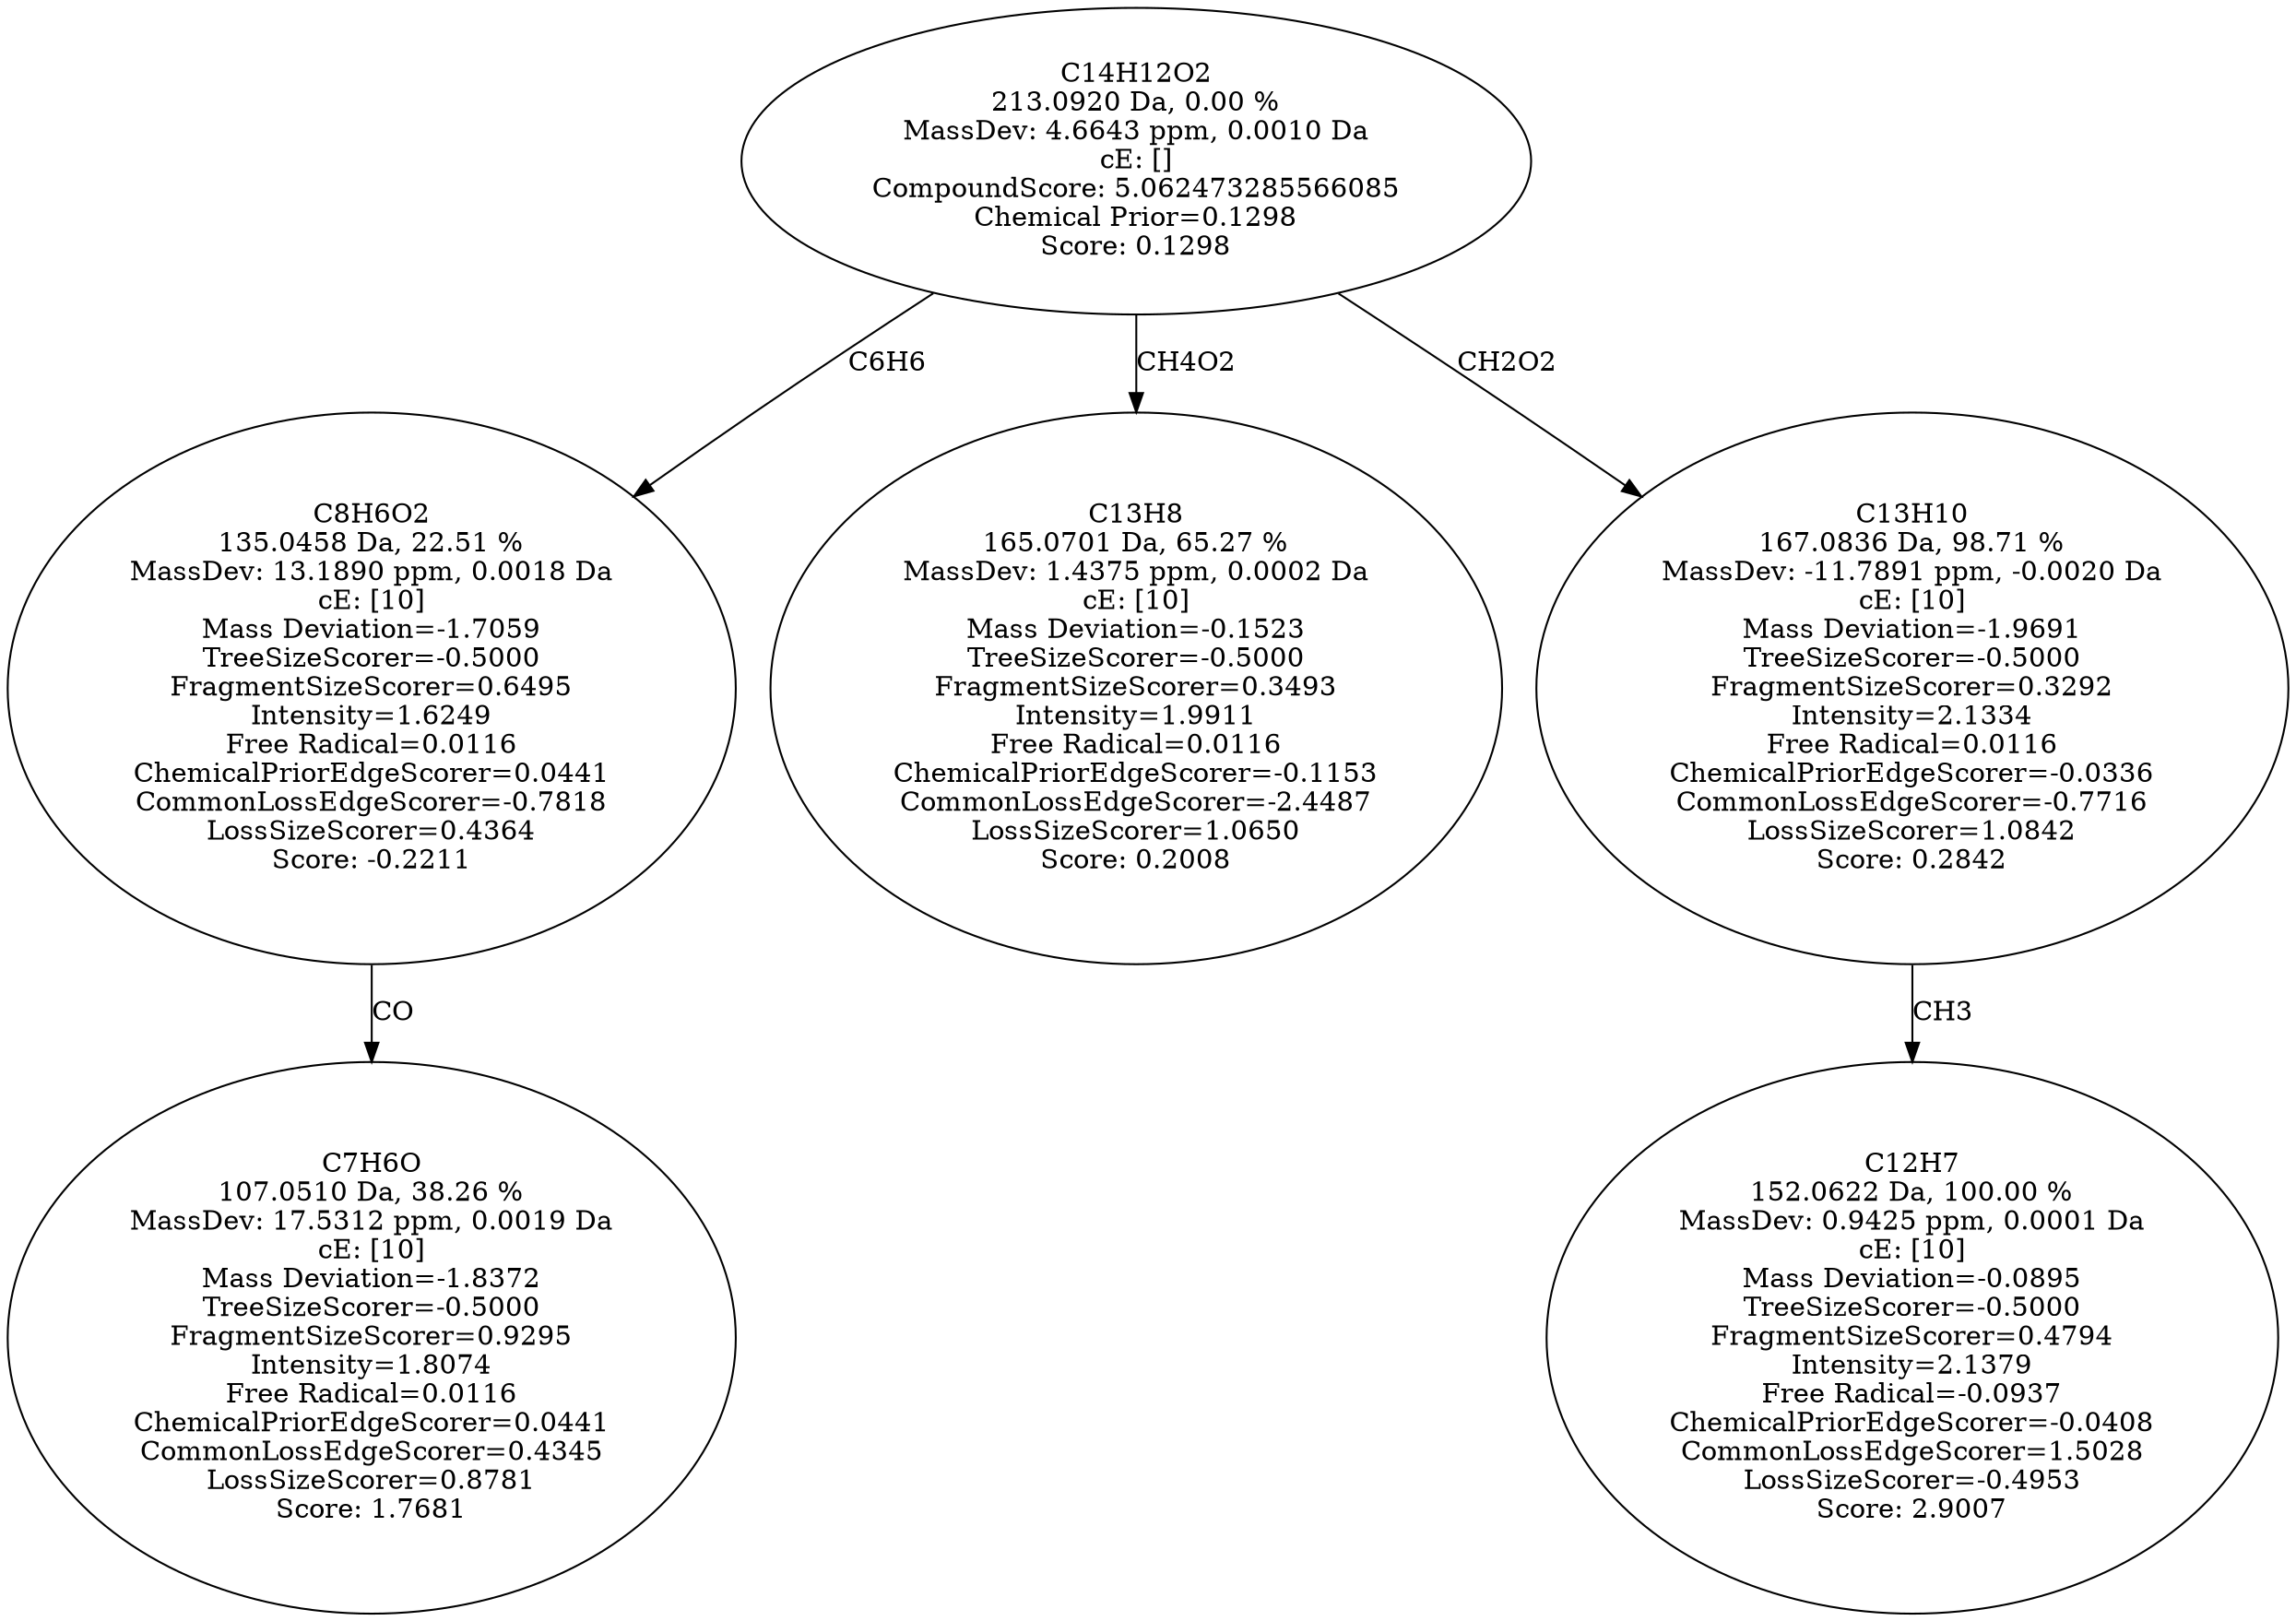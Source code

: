 strict digraph {
v1 [label="C7H6O\n107.0510 Da, 38.26 %\nMassDev: 17.5312 ppm, 0.0019 Da\ncE: [10]\nMass Deviation=-1.8372\nTreeSizeScorer=-0.5000\nFragmentSizeScorer=0.9295\nIntensity=1.8074\nFree Radical=0.0116\nChemicalPriorEdgeScorer=0.0441\nCommonLossEdgeScorer=0.4345\nLossSizeScorer=0.8781\nScore: 1.7681"];
v2 [label="C8H6O2\n135.0458 Da, 22.51 %\nMassDev: 13.1890 ppm, 0.0018 Da\ncE: [10]\nMass Deviation=-1.7059\nTreeSizeScorer=-0.5000\nFragmentSizeScorer=0.6495\nIntensity=1.6249\nFree Radical=0.0116\nChemicalPriorEdgeScorer=0.0441\nCommonLossEdgeScorer=-0.7818\nLossSizeScorer=0.4364\nScore: -0.2211"];
v3 [label="C13H8\n165.0701 Da, 65.27 %\nMassDev: 1.4375 ppm, 0.0002 Da\ncE: [10]\nMass Deviation=-0.1523\nTreeSizeScorer=-0.5000\nFragmentSizeScorer=0.3493\nIntensity=1.9911\nFree Radical=0.0116\nChemicalPriorEdgeScorer=-0.1153\nCommonLossEdgeScorer=-2.4487\nLossSizeScorer=1.0650\nScore: 0.2008"];
v4 [label="C12H7\n152.0622 Da, 100.00 %\nMassDev: 0.9425 ppm, 0.0001 Da\ncE: [10]\nMass Deviation=-0.0895\nTreeSizeScorer=-0.5000\nFragmentSizeScorer=0.4794\nIntensity=2.1379\nFree Radical=-0.0937\nChemicalPriorEdgeScorer=-0.0408\nCommonLossEdgeScorer=1.5028\nLossSizeScorer=-0.4953\nScore: 2.9007"];
v5 [label="C13H10\n167.0836 Da, 98.71 %\nMassDev: -11.7891 ppm, -0.0020 Da\ncE: [10]\nMass Deviation=-1.9691\nTreeSizeScorer=-0.5000\nFragmentSizeScorer=0.3292\nIntensity=2.1334\nFree Radical=0.0116\nChemicalPriorEdgeScorer=-0.0336\nCommonLossEdgeScorer=-0.7716\nLossSizeScorer=1.0842\nScore: 0.2842"];
v6 [label="C14H12O2\n213.0920 Da, 0.00 %\nMassDev: 4.6643 ppm, 0.0010 Da\ncE: []\nCompoundScore: 5.062473285566085\nChemical Prior=0.1298\nScore: 0.1298"];
v2 -> v1 [label="CO"];
v6 -> v2 [label="C6H6"];
v6 -> v3 [label="CH4O2"];
v5 -> v4 [label="CH3"];
v6 -> v5 [label="CH2O2"];
}